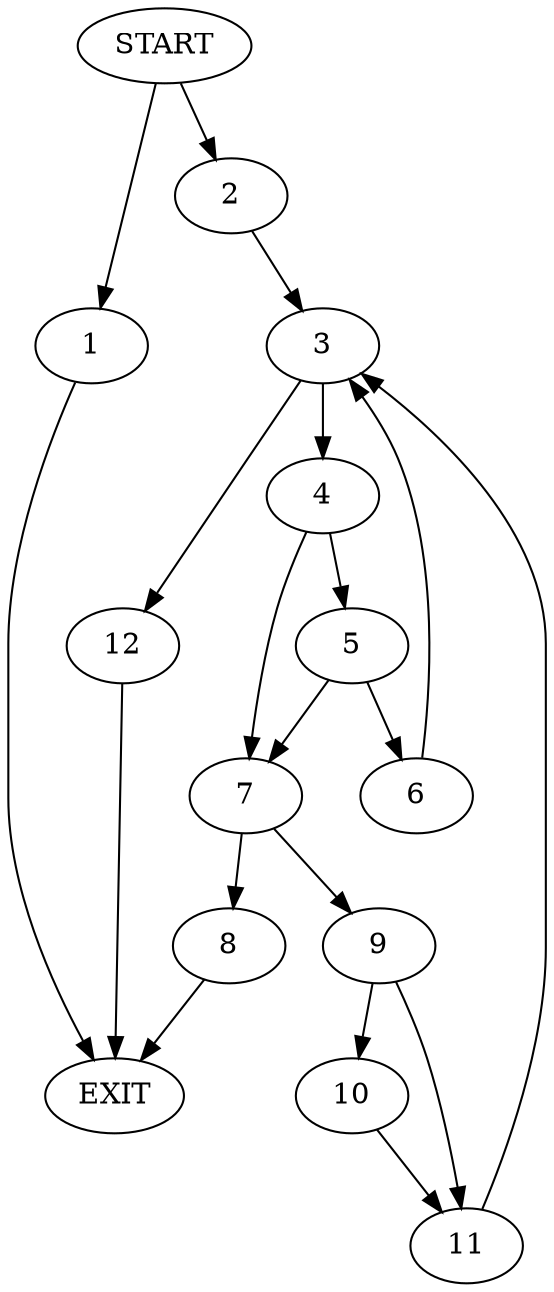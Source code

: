 digraph { 
0 [label="START"];
1;
2;
3;
4;
5;
6;
7;
8;
9;
10;
11;
12;
13[label="EXIT"];
0 -> 1;
0 -> 2;
1 -> 13;
2 -> 3;
3 -> 4;
3 -> 12;
4 -> 5;
4 -> 7;
5 -> 6;
5 -> 7;
6 -> 3;
7 -> 9;
7 -> 8;
8 -> 13;
9 -> 10;
9 -> 11;
10 -> 11;
11 -> 3;
12 -> 13;
}